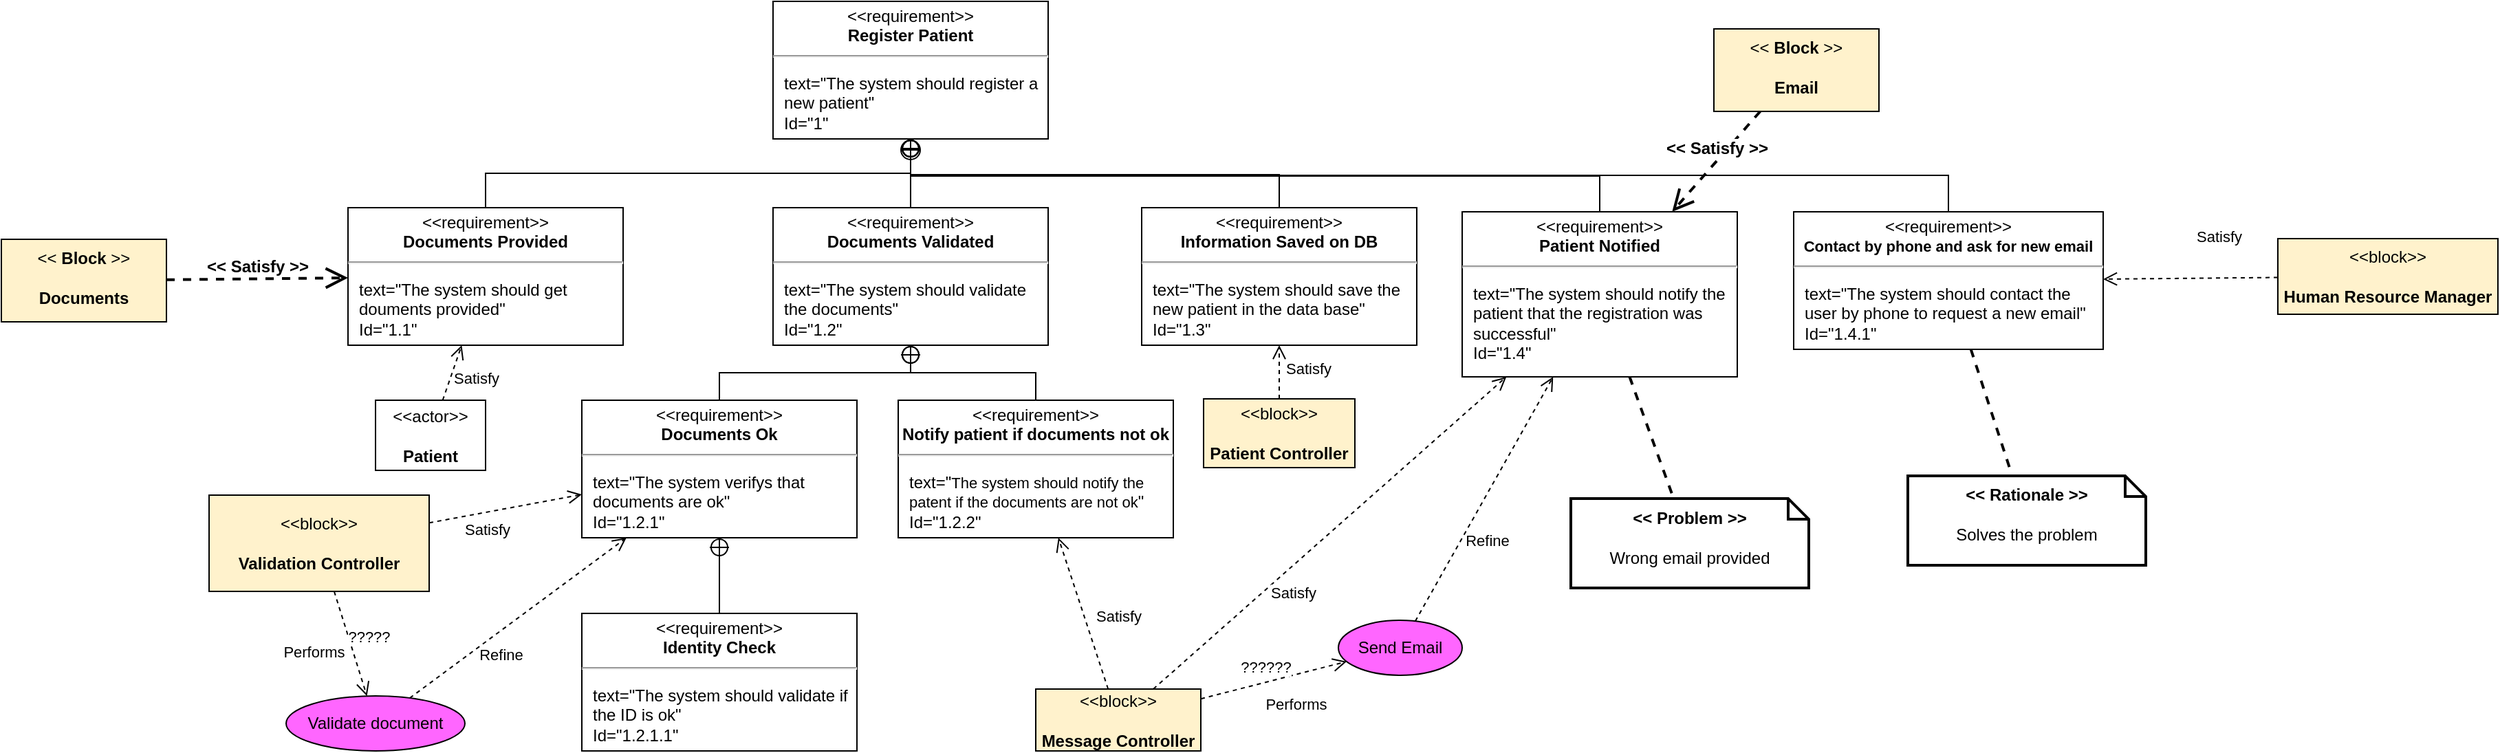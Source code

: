 <mxfile version="24.4.6" type="github">
  <diagram name="Página-1" id="mGCjM0xPOUWwRISaZ-gU">
    <mxGraphModel dx="1834" dy="738" grid="0" gridSize="10" guides="1" tooltips="1" connect="1" arrows="1" fold="1" page="0" pageScale="1" pageWidth="827" pageHeight="1169" math="0" shadow="0">
      <root>
        <mxCell id="0" />
        <mxCell id="1" parent="0" />
        <mxCell id="nnxOR7MUioTcY6HnBUIz-1" value="&lt;p style=&quot;margin:0px;margin-top:4px;text-align:center;&quot;&gt;&amp;lt;&amp;lt;requirement&amp;gt;&amp;gt;&lt;br&gt;&lt;b&gt;Register Patient&lt;/b&gt;&lt;/p&gt;&lt;hr&gt;&lt;p&gt;&lt;/p&gt;&lt;p style=&quot;margin:0px;margin-left:8px;text-align:left;&quot;&gt;text=&quot;The system should register a new patient&quot;&lt;br&gt;Id=&quot;1&quot;&lt;/p&gt;" style="shape=rect;overflow=fill;html=1;whiteSpace=wrap;align=center;" parent="1" vertex="1">
          <mxGeometry x="359" y="40" width="200" height="100" as="geometry" />
        </mxCell>
        <mxCell id="nnxOR7MUioTcY6HnBUIz-3" value="&lt;p style=&quot;margin:0px;margin-top:4px;text-align:center;&quot;&gt;&amp;lt;&amp;lt;requirement&amp;gt;&amp;gt;&lt;br&gt;&lt;b&gt;Documents Provided&lt;/b&gt;&lt;/p&gt;&lt;hr&gt;&lt;p&gt;&lt;/p&gt;&lt;p style=&quot;margin:0px;margin-left:8px;text-align:left;&quot;&gt;text=&quot;The system should get douments provided&quot;&lt;br&gt;Id=&quot;1.1&quot;&lt;/p&gt;" style="shape=rect;overflow=fill;html=1;whiteSpace=wrap;align=center;" parent="1" vertex="1">
          <mxGeometry x="50" y="190" width="200" height="100" as="geometry" />
        </mxCell>
        <mxCell id="nnxOR7MUioTcY6HnBUIz-4" value="&lt;p style=&quot;margin:0px;margin-top:4px;text-align:center;&quot;&gt;&amp;lt;&amp;lt;requirement&amp;gt;&amp;gt;&lt;br&gt;&lt;b&gt;Documents Validated&lt;/b&gt;&lt;/p&gt;&lt;hr&gt;&lt;p&gt;&lt;/p&gt;&lt;p style=&quot;margin:0px;margin-left:8px;text-align:left;&quot;&gt;text=&quot;The system should validate the documents&quot;&lt;br&gt;Id=&quot;1.2&quot;&lt;/p&gt;" style="shape=rect;overflow=fill;html=1;whiteSpace=wrap;align=center;" parent="1" vertex="1">
          <mxGeometry x="359" y="190" width="200" height="100" as="geometry" />
        </mxCell>
        <mxCell id="nnxOR7MUioTcY6HnBUIz-6" value="&lt;p style=&quot;margin:0px;margin-top:4px;text-align:center;&quot;&gt;&amp;lt;&amp;lt;requirement&amp;gt;&amp;gt;&lt;br&gt;&lt;b&gt;Documents Ok&lt;/b&gt;&lt;/p&gt;&lt;hr&gt;&lt;p&gt;&lt;/p&gt;&lt;p style=&quot;margin:0px;margin-left:8px;text-align:left;&quot;&gt;text=&quot;The system verifys that documents are ok&quot;&lt;br&gt;Id=&quot;1.2.1&quot;&lt;/p&gt;" style="shape=rect;overflow=fill;html=1;whiteSpace=wrap;align=center;" parent="1" vertex="1">
          <mxGeometry x="220" y="330" width="200" height="100" as="geometry" />
        </mxCell>
        <mxCell id="nnxOR7MUioTcY6HnBUIz-7" value="&lt;p style=&quot;margin:0px;margin-top:4px;text-align:center;&quot;&gt;&amp;lt;&amp;lt;requirement&amp;gt;&amp;gt;&lt;br&gt;&lt;b&gt;Notify patient if documents not ok&lt;/b&gt;&lt;/p&gt;&lt;hr&gt;&lt;p&gt;&lt;/p&gt;&lt;p style=&quot;margin:0px;margin-left:8px;text-align:left;&quot;&gt;text=&quot;&lt;span style=&quot;font-size: 11px; text-align: center; background-color: rgb(255, 255, 255);&quot;&gt;The system should notify the patent if the documents are not ok&lt;/span&gt;&quot;&lt;br&gt;Id=&quot;1.2.2&quot;&lt;/p&gt;" style="shape=rect;overflow=fill;html=1;whiteSpace=wrap;align=center;" parent="1" vertex="1">
          <mxGeometry x="450" y="330" width="200" height="100" as="geometry" />
        </mxCell>
        <mxCell id="nnxOR7MUioTcY6HnBUIz-8" value="&lt;p style=&quot;margin:0px;margin-top:4px;text-align:center;&quot;&gt;&amp;lt;&amp;lt;requirement&amp;gt;&amp;gt;&lt;br&gt;&lt;b&gt;Identity Check&lt;/b&gt;&lt;/p&gt;&lt;hr&gt;&lt;p&gt;&lt;/p&gt;&lt;p style=&quot;margin:0px;margin-left:8px;text-align:left;&quot;&gt;text=&quot;The system should validate if the ID is ok&quot;&lt;br&gt;Id=&quot;1.2.1.1&quot;&lt;/p&gt;" style="shape=rect;overflow=fill;html=1;whiteSpace=wrap;align=center;" parent="1" vertex="1">
          <mxGeometry x="220" y="485" width="200" height="100" as="geometry" />
        </mxCell>
        <mxCell id="nnxOR7MUioTcY6HnBUIz-9" value="&lt;p style=&quot;margin:0px;margin-top:4px;text-align:center;&quot;&gt;&amp;lt;&amp;lt;requirement&amp;gt;&amp;gt;&lt;br&gt;&lt;b&gt;Information Saved on DB&lt;/b&gt;&lt;/p&gt;&lt;hr&gt;&lt;p&gt;&lt;/p&gt;&lt;p style=&quot;margin:0px;margin-left:8px;text-align:left;&quot;&gt;text=&quot;The system should save the new patient in the data base&quot;&lt;br&gt;Id=&quot;1.3&quot;&lt;/p&gt;" style="shape=rect;overflow=fill;html=1;whiteSpace=wrap;align=center;" parent="1" vertex="1">
          <mxGeometry x="627" y="190" width="200" height="100" as="geometry" />
        </mxCell>
        <mxCell id="GlkqnVBeI32GuJ0cnk9J-12" style="rounded=0;orthogonalLoop=1;jettySize=auto;html=1;endArrow=none;endFill=0;strokeWidth=2;dashed=1;" parent="1" source="nnxOR7MUioTcY6HnBUIz-10" target="GlkqnVBeI32GuJ0cnk9J-11" edge="1">
          <mxGeometry relative="1" as="geometry" />
        </mxCell>
        <mxCell id="nnxOR7MUioTcY6HnBUIz-10" value="&lt;p style=&quot;margin:0px;margin-top:4px;text-align:center;&quot;&gt;&amp;lt;&amp;lt;requirement&amp;gt;&amp;gt;&lt;br&gt;&lt;b&gt;Patient Notified&lt;/b&gt;&lt;/p&gt;&lt;hr&gt;&lt;p&gt;&lt;/p&gt;&lt;p style=&quot;margin:0px;margin-left:8px;text-align:left;&quot;&gt;text=&quot;The system should notify the patient that the registration was successful&quot;&lt;br&gt;Id=&quot;1.4&quot;&lt;/p&gt;" style="shape=rect;overflow=fill;html=1;whiteSpace=wrap;align=center;" parent="1" vertex="1">
          <mxGeometry x="860" y="193" width="200" height="120" as="geometry" />
        </mxCell>
        <mxCell id="nnxOR7MUioTcY6HnBUIz-11" value="&lt;p style=&quot;margin:0px;margin-top:4px;text-align:center;&quot;&gt;&amp;lt;&amp;lt;requirement&amp;gt;&amp;gt;&lt;br&gt;&lt;span style=&quot;font-size: 11px; background-color: rgb(255, 255, 255);&quot;&gt;&lt;b&gt;Contact by phone and ask for new email&lt;/b&gt;&lt;/span&gt;&lt;br&gt;&lt;/p&gt;&lt;hr&gt;&lt;p&gt;&lt;/p&gt;&lt;p style=&quot;margin:0px;margin-left:8px;text-align:left;&quot;&gt;text=&quot;The system should contact the user by phone to request a new email&quot;&lt;br&gt;Id=&quot;1.4.1&quot;&lt;/p&gt;" style="shape=rect;overflow=fill;html=1;whiteSpace=wrap;align=center;" parent="1" vertex="1">
          <mxGeometry x="1101" y="193" width="225" height="100" as="geometry" />
        </mxCell>
        <mxCell id="nnxOR7MUioTcY6HnBUIz-12" value="&amp;lt;&amp;lt;actor&amp;gt;&amp;gt;&lt;br&gt;&lt;br&gt;&lt;b&gt;Patient&lt;/b&gt;" style="html=1;align=center;verticalAlign=middle;dashed=0;whiteSpace=wrap;" parent="1" vertex="1">
          <mxGeometry x="70" y="330" width="80" height="51" as="geometry" />
        </mxCell>
        <mxCell id="nnxOR7MUioTcY6HnBUIz-13" value="&amp;lt;&amp;lt;block&amp;gt;&amp;gt;&lt;br&gt;&lt;br&gt;&lt;b&gt;Validation Controller&lt;/b&gt;" style="html=1;align=center;verticalAlign=middle;dashed=0;whiteSpace=wrap;fillColor=#FFF2CC;" parent="1" vertex="1">
          <mxGeometry x="-51" y="399" width="160" height="70" as="geometry" />
        </mxCell>
        <mxCell id="nnxOR7MUioTcY6HnBUIz-14" value="&amp;lt;&amp;lt;block&amp;gt;&amp;gt;&lt;br&gt;&lt;br&gt;&lt;b&gt;Patient Controller&lt;/b&gt;" style="html=1;align=center;verticalAlign=middle;dashed=0;whiteSpace=wrap;fillColor=#FFF2CC;" parent="1" vertex="1">
          <mxGeometry x="672" y="329" width="110" height="50" as="geometry" />
        </mxCell>
        <mxCell id="nnxOR7MUioTcY6HnBUIz-15" value="&amp;lt;&amp;lt;block&amp;gt;&amp;gt;&lt;br&gt;&lt;br&gt;&lt;b&gt;Message Controller&lt;/b&gt;" style="html=1;align=center;verticalAlign=middle;dashed=0;whiteSpace=wrap;fillColor=#FFF2CC;" parent="1" vertex="1">
          <mxGeometry x="550" y="540" width="120" height="45" as="geometry" />
        </mxCell>
        <mxCell id="nnxOR7MUioTcY6HnBUIz-16" value="&amp;lt;&amp;lt;block&amp;gt;&amp;gt;&lt;br&gt;&lt;br&gt;&lt;b&gt;Human Resource Manager&lt;/b&gt;" style="html=1;align=center;verticalAlign=middle;dashed=0;whiteSpace=wrap;fillColor=#FFF2CC;" parent="1" vertex="1">
          <mxGeometry x="1453" y="212.5" width="160" height="55" as="geometry" />
        </mxCell>
        <mxCell id="nnxOR7MUioTcY6HnBUIz-26" value="" style="rounded=0;html=1;labelBackgroundColor=none;endArrow=none;edgeStyle=elbowEdgeStyle;elbow=vertical;startArrow=sysMLPackCont;startSize=12;" parent="1" source="nnxOR7MUioTcY6HnBUIz-1" target="nnxOR7MUioTcY6HnBUIz-3" edge="1">
          <mxGeometry relative="1" as="geometry">
            <mxPoint x="240" y="120" as="sourcePoint" />
            <mxPoint x="150" y="180" as="targetPoint" />
          </mxGeometry>
        </mxCell>
        <mxCell id="nnxOR7MUioTcY6HnBUIz-27" value="" style="rounded=0;html=1;labelBackgroundColor=none;endArrow=none;edgeStyle=elbowEdgeStyle;elbow=vertical;startArrow=sysMLPackCont;startSize=12;" parent="1" source="nnxOR7MUioTcY6HnBUIz-1" target="nnxOR7MUioTcY6HnBUIz-4" edge="1">
          <mxGeometry relative="1" as="geometry">
            <mxPoint x="700" y="120" as="sourcePoint" />
            <mxPoint x="610" y="180" as="targetPoint" />
          </mxGeometry>
        </mxCell>
        <mxCell id="nnxOR7MUioTcY6HnBUIz-28" value="" style="rounded=0;html=1;labelBackgroundColor=none;endArrow=none;edgeStyle=elbowEdgeStyle;elbow=vertical;startArrow=sysMLPackCont;startSize=12;" parent="1" source="nnxOR7MUioTcY6HnBUIz-1" target="nnxOR7MUioTcY6HnBUIz-9" edge="1">
          <mxGeometry relative="1" as="geometry">
            <mxPoint x="850" y="60" as="sourcePoint" />
            <mxPoint x="760" y="120" as="targetPoint" />
            <Array as="points">
              <mxPoint x="593" y="166" />
            </Array>
          </mxGeometry>
        </mxCell>
        <mxCell id="nnxOR7MUioTcY6HnBUIz-29" value="" style="rounded=0;html=1;labelBackgroundColor=none;endArrow=none;edgeStyle=elbowEdgeStyle;elbow=vertical;startArrow=sysMLPackCont;startSize=12;" parent="1" source="nnxOR7MUioTcY6HnBUIz-1" target="nnxOR7MUioTcY6HnBUIz-10" edge="1">
          <mxGeometry relative="1" as="geometry">
            <mxPoint x="910" y="90" as="sourcePoint" />
            <mxPoint x="820" y="150" as="targetPoint" />
            <Array as="points">
              <mxPoint x="712" y="167" />
            </Array>
          </mxGeometry>
        </mxCell>
        <mxCell id="nnxOR7MUioTcY6HnBUIz-30" value="" style="rounded=0;html=1;labelBackgroundColor=none;endArrow=none;edgeStyle=elbowEdgeStyle;elbow=vertical;startArrow=sysMLPackCont;startSize=12;" parent="1" source="nnxOR7MUioTcY6HnBUIz-4" target="nnxOR7MUioTcY6HnBUIz-6" edge="1">
          <mxGeometry relative="1" as="geometry">
            <mxPoint x="320" y="280" as="sourcePoint" />
            <mxPoint x="230" y="340" as="targetPoint" />
          </mxGeometry>
        </mxCell>
        <mxCell id="nnxOR7MUioTcY6HnBUIz-31" value="" style="rounded=0;html=1;labelBackgroundColor=none;endArrow=none;edgeStyle=elbowEdgeStyle;elbow=vertical;startArrow=sysMLPackCont;startSize=12;" parent="1" source="nnxOR7MUioTcY6HnBUIz-4" target="nnxOR7MUioTcY6HnBUIz-7" edge="1">
          <mxGeometry relative="1" as="geometry">
            <mxPoint x="640" y="300" as="sourcePoint" />
            <mxPoint x="550" y="360" as="targetPoint" />
          </mxGeometry>
        </mxCell>
        <mxCell id="nnxOR7MUioTcY6HnBUIz-32" value="" style="rounded=0;html=1;labelBackgroundColor=none;endArrow=none;edgeStyle=elbowEdgeStyle;elbow=vertical;startArrow=sysMLPackCont;startSize=12;" parent="1" source="nnxOR7MUioTcY6HnBUIz-6" target="nnxOR7MUioTcY6HnBUIz-8" edge="1">
          <mxGeometry relative="1" as="geometry">
            <mxPoint x="250" y="440" as="sourcePoint" />
            <mxPoint x="160" y="500" as="targetPoint" />
          </mxGeometry>
        </mxCell>
        <mxCell id="nnxOR7MUioTcY6HnBUIz-34" value="Satisfy" style="html=1;verticalAlign=bottom;endArrow=open;dashed=1;endSize=8;curved=0;rounded=0;" parent="1" source="nnxOR7MUioTcY6HnBUIz-14" target="nnxOR7MUioTcY6HnBUIz-9" edge="1">
          <mxGeometry x="-0.321" y="-21" relative="1" as="geometry">
            <mxPoint x="800" y="429" as="sourcePoint" />
            <mxPoint x="720" y="429" as="targetPoint" />
            <mxPoint as="offset" />
          </mxGeometry>
        </mxCell>
        <mxCell id="nnxOR7MUioTcY6HnBUIz-35" value="Satisfy" style="html=1;verticalAlign=bottom;endArrow=open;dashed=1;endSize=8;curved=0;rounded=0;" parent="1" source="nnxOR7MUioTcY6HnBUIz-13" target="nnxOR7MUioTcY6HnBUIz-6" edge="1">
          <mxGeometry x="-0.321" y="-21" relative="1" as="geometry">
            <mxPoint x="110" y="469" as="sourcePoint" />
            <mxPoint x="110" y="430" as="targetPoint" />
            <mxPoint as="offset" />
          </mxGeometry>
        </mxCell>
        <mxCell id="nnxOR7MUioTcY6HnBUIz-36" value="Satisfy" style="html=1;verticalAlign=bottom;endArrow=open;dashed=1;endSize=8;curved=0;rounded=0;" parent="1" source="nnxOR7MUioTcY6HnBUIz-12" target="nnxOR7MUioTcY6HnBUIz-3" edge="1">
          <mxGeometry x="-0.321" y="-21" relative="1" as="geometry">
            <mxPoint x="50" y="339" as="sourcePoint" />
            <mxPoint x="50" y="300" as="targetPoint" />
            <mxPoint as="offset" />
          </mxGeometry>
        </mxCell>
        <mxCell id="nnxOR7MUioTcY6HnBUIz-37" value="Satisfy" style="html=1;verticalAlign=bottom;endArrow=open;dashed=1;endSize=8;curved=0;rounded=0;" parent="1" source="nnxOR7MUioTcY6HnBUIz-15" target="nnxOR7MUioTcY6HnBUIz-7" edge="1">
          <mxGeometry x="-0.321" y="-21" relative="1" as="geometry">
            <mxPoint x="757" y="431" as="sourcePoint" />
            <mxPoint x="757" y="392" as="targetPoint" />
            <mxPoint as="offset" />
          </mxGeometry>
        </mxCell>
        <mxCell id="nnxOR7MUioTcY6HnBUIz-38" value="Satisfy" style="html=1;verticalAlign=bottom;endArrow=open;dashed=1;endSize=8;curved=0;rounded=0;" parent="1" source="nnxOR7MUioTcY6HnBUIz-16" target="nnxOR7MUioTcY6HnBUIz-11" edge="1">
          <mxGeometry x="-0.321" y="-21" relative="1" as="geometry">
            <mxPoint x="856" y="400" as="sourcePoint" />
            <mxPoint x="856" y="361" as="targetPoint" />
            <mxPoint as="offset" />
          </mxGeometry>
        </mxCell>
        <mxCell id="nnxOR7MUioTcY6HnBUIz-39" value="Send Email" style="ellipse;whiteSpace=wrap;html=1;fillColor=#FF66FF;" parent="1" vertex="1">
          <mxGeometry x="770" y="490" width="90" height="40" as="geometry" />
        </mxCell>
        <mxCell id="nnxOR7MUioTcY6HnBUIz-41" value="Validate document" style="ellipse;whiteSpace=wrap;html=1;fillColor=#FF66FF;" parent="1" vertex="1">
          <mxGeometry x="5" y="545" width="130" height="40" as="geometry" />
        </mxCell>
        <mxCell id="nnxOR7MUioTcY6HnBUIz-42" value="Refine" style="html=1;verticalAlign=bottom;endArrow=open;dashed=1;endSize=8;curved=0;rounded=0;" parent="1" source="nnxOR7MUioTcY6HnBUIz-41" target="nnxOR7MUioTcY6HnBUIz-6" edge="1">
          <mxGeometry x="-0.321" y="-21" relative="1" as="geometry">
            <mxPoint x="132" y="514" as="sourcePoint" />
            <mxPoint x="202" y="494" as="targetPoint" />
            <mxPoint as="offset" />
          </mxGeometry>
        </mxCell>
        <mxCell id="nnxOR7MUioTcY6HnBUIz-43" value="Performs" style="html=1;verticalAlign=bottom;endArrow=open;dashed=1;endSize=8;curved=0;rounded=0;" parent="1" source="nnxOR7MUioTcY6HnBUIz-13" target="nnxOR7MUioTcY6HnBUIz-41" edge="1">
          <mxGeometry x="0.167" y="-30" relative="1" as="geometry">
            <mxPoint x="118" y="566" as="sourcePoint" />
            <mxPoint x="270" y="440" as="targetPoint" />
            <mxPoint as="offset" />
          </mxGeometry>
        </mxCell>
        <mxCell id="GlkqnVBeI32GuJ0cnk9J-3" value="?????" style="edgeLabel;html=1;align=center;verticalAlign=middle;resizable=0;points=[];" parent="nnxOR7MUioTcY6HnBUIz-43" vertex="1" connectable="0">
          <mxGeometry x="-0.371" y="-1" relative="1" as="geometry">
            <mxPoint x="18" y="9" as="offset" />
          </mxGeometry>
        </mxCell>
        <mxCell id="nnxOR7MUioTcY6HnBUIz-45" value="Satisfy" style="html=1;verticalAlign=bottom;endArrow=open;dashed=1;endSize=8;curved=0;rounded=0;" parent="1" source="nnxOR7MUioTcY6HnBUIz-15" target="nnxOR7MUioTcY6HnBUIz-10" edge="1">
          <mxGeometry x="-0.321" y="-21" relative="1" as="geometry">
            <mxPoint x="560" y="495" as="sourcePoint" />
            <mxPoint x="560" y="440" as="targetPoint" />
            <mxPoint as="offset" />
          </mxGeometry>
        </mxCell>
        <mxCell id="nnxOR7MUioTcY6HnBUIz-46" value="Refine" style="html=1;verticalAlign=bottom;endArrow=open;dashed=1;endSize=8;curved=0;rounded=0;" parent="1" source="nnxOR7MUioTcY6HnBUIz-39" target="nnxOR7MUioTcY6HnBUIz-10" edge="1">
          <mxGeometry x="-0.321" y="-21" relative="1" as="geometry">
            <mxPoint x="770" y="527" as="sourcePoint" />
            <mxPoint x="927" y="410" as="targetPoint" />
            <mxPoint as="offset" />
          </mxGeometry>
        </mxCell>
        <mxCell id="nnxOR7MUioTcY6HnBUIz-47" value="Performs" style="html=1;verticalAlign=bottom;endArrow=open;dashed=1;endSize=8;curved=0;rounded=0;" parent="1" source="nnxOR7MUioTcY6HnBUIz-15" target="nnxOR7MUioTcY6HnBUIz-39" edge="1">
          <mxGeometry x="0.167" y="-30" relative="1" as="geometry">
            <mxPoint x="814.5" y="585" as="sourcePoint" />
            <mxPoint x="814.5" y="645" as="targetPoint" />
            <mxPoint as="offset" />
          </mxGeometry>
        </mxCell>
        <mxCell id="GlkqnVBeI32GuJ0cnk9J-5" value="??????" style="edgeLabel;html=1;align=center;verticalAlign=middle;resizable=0;points=[];" parent="nnxOR7MUioTcY6HnBUIz-47" vertex="1" connectable="0">
          <mxGeometry x="-0.179" relative="1" as="geometry">
            <mxPoint x="3" y="-12" as="offset" />
          </mxGeometry>
        </mxCell>
        <mxCell id="GlkqnVBeI32GuJ0cnk9J-1" value="&amp;lt;&amp;lt; &lt;b&gt;Block &lt;/b&gt;&amp;gt;&amp;gt;&lt;div&gt;&lt;br&gt;&lt;b&gt;Documents&lt;/b&gt;&lt;/div&gt;" style="shape=rect;html=1;whiteSpace=wrap;align=center;verticalAlign=top;fillColor=#FFF2CC;" parent="1" vertex="1">
          <mxGeometry x="-202" y="213" width="120" height="60" as="geometry" />
        </mxCell>
        <mxCell id="GlkqnVBeI32GuJ0cnk9J-2" value="&lt;font style=&quot;font-size: 12px;&quot;&gt;&lt;b&gt;&amp;lt;&amp;lt; Satisfy &amp;gt;&amp;gt;&lt;/b&gt;&lt;/font&gt;" style="edgeStyle=none;html=1;endArrow=open;endSize=12;dashed=1;verticalAlign=bottom;rounded=0;strokeWidth=2;" parent="1" source="GlkqnVBeI32GuJ0cnk9J-1" target="nnxOR7MUioTcY6HnBUIz-3" edge="1">
          <mxGeometry width="160" relative="1" as="geometry">
            <mxPoint x="-117" y="234.0" as="sourcePoint" />
            <mxPoint x="43" y="234.0" as="targetPoint" />
          </mxGeometry>
        </mxCell>
        <mxCell id="GlkqnVBeI32GuJ0cnk9J-7" value="&amp;lt;&amp;lt; &lt;b&gt;Block &lt;/b&gt;&amp;gt;&amp;gt;&lt;div&gt;&lt;br&gt;&lt;b&gt;Email&lt;/b&gt;&lt;/div&gt;" style="shape=rect;html=1;whiteSpace=wrap;align=center;verticalAlign=top;fillColor=#FFF2CC;" parent="1" vertex="1">
          <mxGeometry x="1043" y="60" width="120" height="60" as="geometry" />
        </mxCell>
        <mxCell id="GlkqnVBeI32GuJ0cnk9J-8" value="&lt;font style=&quot;font-size: 12px;&quot;&gt;&lt;b&gt;&amp;lt;&amp;lt; Satisfy &amp;gt;&amp;gt;&lt;/b&gt;&lt;/font&gt;" style="edgeStyle=none;html=1;endArrow=open;endSize=12;dashed=1;verticalAlign=bottom;rounded=0;strokeWidth=2;" parent="1" source="GlkqnVBeI32GuJ0cnk9J-7" target="nnxOR7MUioTcY6HnBUIz-10" edge="1">
          <mxGeometry width="160" relative="1" as="geometry">
            <mxPoint x="1054" y="441.0" as="sourcePoint" />
            <mxPoint x="1214" y="441.0" as="targetPoint" />
          </mxGeometry>
        </mxCell>
        <mxCell id="GlkqnVBeI32GuJ0cnk9J-11" value="&lt;span style=&quot;background-color: initial;&quot;&gt;&lt;b&gt;&amp;lt;&amp;lt; Problem &amp;gt;&amp;gt;&lt;/b&gt;&lt;/span&gt;&lt;div&gt;&lt;div style=&quot;font-weight: bold; text-align: left;&quot;&gt;&lt;br&gt;&lt;/div&gt;&lt;div style=&quot;&quot;&gt;Wrong email provided&lt;/div&gt;&lt;/div&gt;" style="shape=note;size=15;align=center;spacingLeft=0;html=1;whiteSpace=wrap;verticalAlign=top;strokeWidth=2;" parent="1" vertex="1">
          <mxGeometry x="939" y="401.5" width="173" height="65" as="geometry" />
        </mxCell>
        <mxCell id="GlkqnVBeI32GuJ0cnk9J-13" value="" style="endArrow=circlePlus;html=1;rounded=0;strokeWidth=1;endFill=0;entryX=0.5;entryY=1;entryDx=0;entryDy=0;exitX=0.5;exitY=0;exitDx=0;exitDy=0;edgeStyle=orthogonalEdgeStyle;" parent="1" source="nnxOR7MUioTcY6HnBUIz-11" target="nnxOR7MUioTcY6HnBUIz-1" edge="1">
          <mxGeometry width="50" height="50" relative="1" as="geometry">
            <mxPoint x="1189" y="199" as="sourcePoint" />
            <mxPoint x="1189" y="140" as="targetPoint" />
          </mxGeometry>
        </mxCell>
        <mxCell id="GlkqnVBeI32GuJ0cnk9J-14" value="&lt;span style=&quot;background-color: initial;&quot;&gt;&lt;b&gt;&amp;lt;&amp;lt; Rationale &amp;gt;&amp;gt;&lt;/b&gt;&lt;/span&gt;&lt;div&gt;&lt;div style=&quot;font-weight: bold; text-align: left;&quot;&gt;&lt;br&gt;&lt;/div&gt;&lt;div style=&quot;&quot;&gt;Solves the problem&lt;/div&gt;&lt;/div&gt;" style="shape=note;size=15;align=center;spacingLeft=0;html=1;whiteSpace=wrap;verticalAlign=top;strokeWidth=2;" parent="1" vertex="1">
          <mxGeometry x="1184" y="385" width="173" height="65" as="geometry" />
        </mxCell>
        <mxCell id="GlkqnVBeI32GuJ0cnk9J-15" style="rounded=0;orthogonalLoop=1;jettySize=auto;html=1;endArrow=none;endFill=0;strokeWidth=2;dashed=1;" parent="1" source="nnxOR7MUioTcY6HnBUIz-11" target="GlkqnVBeI32GuJ0cnk9J-14" edge="1">
          <mxGeometry relative="1" as="geometry">
            <mxPoint x="992" y="323" as="sourcePoint" />
            <mxPoint x="1024" y="412" as="targetPoint" />
          </mxGeometry>
        </mxCell>
      </root>
    </mxGraphModel>
  </diagram>
</mxfile>
